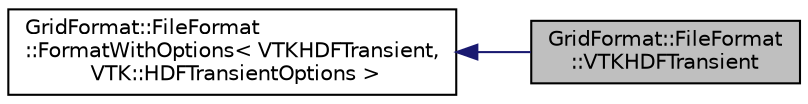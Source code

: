 digraph "GridFormat::FileFormat::VTKHDFTransient"
{
 // LATEX_PDF_SIZE
  edge [fontname="Helvetica",fontsize="10",labelfontname="Helvetica",labelfontsize="10"];
  node [fontname="Helvetica",fontsize="10",shape=record];
  rankdir="LR";
  Node1 [label="GridFormat::FileFormat\l::VTKHDFTransient",height=0.2,width=0.4,color="black", fillcolor="grey75", style="filled", fontcolor="black",tooltip="Selector for the transient vtk-hdf file format with automatic deduction of the flavour...."];
  Node2 -> Node1 [dir="back",color="midnightblue",fontsize="10",style="solid",fontname="Helvetica"];
  Node2 [label="GridFormat::FileFormat\l::FormatWithOptions\< VTKHDFTransient,\l VTK::HDFTransientOptions \>",height=0.2,width=0.4,color="black", fillcolor="white", style="filled",URL="$structGridFormat_1_1FileFormat_1_1FormatWithOptions.html",tooltip=" "];
}

